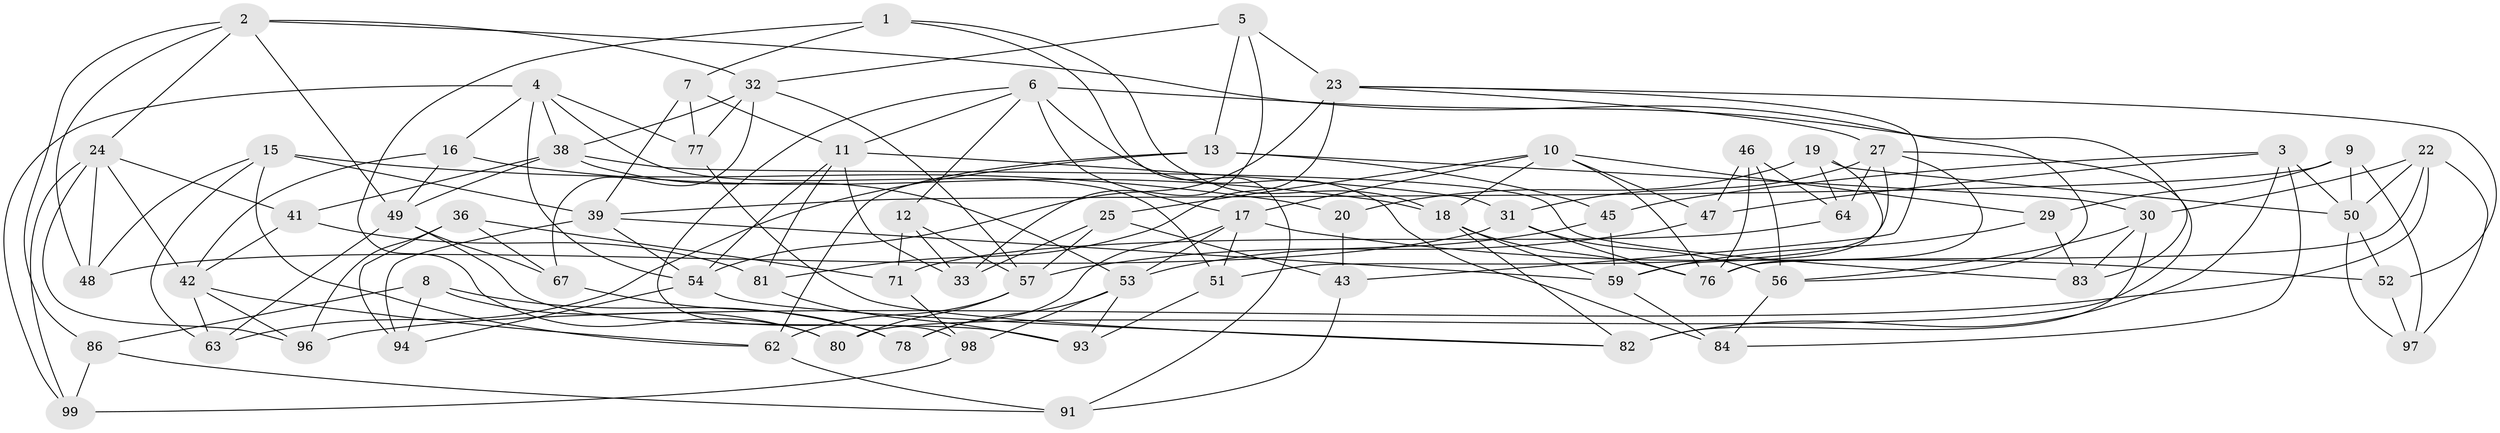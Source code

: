 // original degree distribution, {4: 1.0}
// Generated by graph-tools (version 1.1) at 2025/11/02/27/25 16:11:45]
// undirected, 69 vertices, 163 edges
graph export_dot {
graph [start="1"]
  node [color=gray90,style=filled];
  1;
  2 [super="+28"];
  3 [super="+55"];
  4 [super="+37"];
  5;
  6 [super="+21"];
  7;
  8;
  9;
  10 [super="+61"];
  11 [super="+14"];
  12;
  13 [super="+75"];
  15 [super="+69"];
  16;
  17 [super="+34"];
  18 [super="+44"];
  19;
  20;
  22 [super="+74"];
  23 [super="+35"];
  24 [super="+26"];
  25;
  27 [super="+58"];
  29;
  30 [super="+68"];
  31 [super="+40"];
  32 [super="+73"];
  33;
  36;
  38 [super="+89"];
  39 [super="+88"];
  41;
  42 [super="+70"];
  43;
  45;
  46;
  47;
  48;
  49 [super="+92"];
  50 [super="+95"];
  51;
  52;
  53 [super="+87"];
  54 [super="+66"];
  56 [super="+79"];
  57 [super="+60"];
  59 [super="+65"];
  62 [super="+72"];
  63;
  64;
  67;
  71;
  76 [super="+85"];
  77;
  78;
  80;
  81;
  82 [super="+90"];
  83;
  84;
  86;
  91;
  93;
  94;
  96;
  97;
  98;
  99;
  1 -- 80;
  1 -- 7;
  1 -- 91;
  1 -- 18;
  2 -- 48;
  2 -- 86;
  2 -- 32;
  2 -- 49;
  2 -- 24;
  2 -- 56;
  3 -- 84;
  3 -- 45;
  3 -- 82 [weight=2];
  3 -- 47;
  3 -- 50;
  4 -- 54;
  4 -- 38;
  4 -- 16;
  4 -- 99;
  4 -- 51;
  4 -- 77;
  5 -- 13;
  5 -- 23;
  5 -- 32;
  5 -- 33;
  6 -- 83;
  6 -- 12;
  6 -- 17;
  6 -- 98;
  6 -- 11;
  6 -- 84;
  7 -- 39;
  7 -- 11;
  7 -- 77;
  8 -- 78;
  8 -- 80;
  8 -- 86;
  8 -- 94;
  9 -- 39;
  9 -- 50;
  9 -- 97;
  9 -- 29;
  10 -- 47;
  10 -- 17;
  10 -- 18;
  10 -- 25;
  10 -- 76;
  10 -- 29;
  11 -- 81;
  11 -- 33;
  11 -- 54;
  11 -- 31;
  12 -- 33;
  12 -- 57;
  12 -- 71;
  13 -- 63;
  13 -- 62 [weight=2];
  13 -- 45;
  13 -- 30;
  15 -- 20 [weight=2];
  15 -- 63;
  15 -- 48;
  15 -- 39;
  15 -- 62;
  16 -- 49;
  16 -- 18;
  16 -- 42;
  17 -- 78;
  17 -- 51;
  17 -- 52;
  17 -- 53;
  18 -- 59;
  18 -- 82;
  18 -- 76;
  19 -- 64;
  19 -- 50;
  19 -- 20;
  19 -- 59;
  20 -- 43;
  22 -- 30 [weight=2];
  22 -- 96;
  22 -- 97;
  22 -- 76;
  22 -- 50;
  23 -- 43;
  23 -- 27;
  23 -- 81;
  23 -- 52;
  23 -- 54;
  24 -- 96;
  24 -- 42;
  24 -- 41;
  24 -- 99;
  24 -- 48;
  25 -- 33;
  25 -- 43;
  25 -- 57;
  27 -- 51;
  27 -- 80;
  27 -- 64;
  27 -- 76;
  27 -- 31;
  29 -- 83;
  29 -- 59;
  30 -- 83;
  30 -- 56;
  30 -- 82;
  31 -- 48;
  31 -- 76;
  31 -- 56 [weight=2];
  32 -- 38;
  32 -- 57;
  32 -- 67;
  32 -- 77;
  36 -- 71;
  36 -- 94;
  36 -- 96;
  36 -- 67;
  38 -- 41;
  38 -- 49;
  38 -- 83;
  38 -- 53;
  39 -- 54;
  39 -- 59;
  39 -- 94;
  41 -- 81;
  41 -- 42;
  42 -- 96;
  42 -- 63;
  42 -- 62;
  43 -- 91;
  45 -- 53;
  45 -- 59;
  46 -- 56;
  46 -- 47;
  46 -- 76;
  46 -- 64;
  47 -- 57;
  49 -- 63;
  49 -- 67;
  49 -- 93;
  50 -- 52;
  50 -- 97;
  51 -- 93;
  52 -- 97;
  53 -- 93;
  53 -- 98;
  53 -- 78;
  54 -- 94;
  54 -- 82;
  56 -- 84;
  57 -- 80;
  57 -- 62;
  59 -- 84;
  62 -- 91;
  64 -- 71;
  67 -- 78;
  71 -- 98;
  77 -- 82;
  81 -- 93;
  86 -- 99;
  86 -- 91;
  98 -- 99;
}
